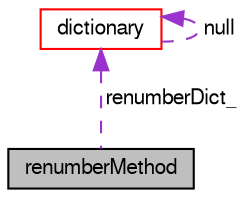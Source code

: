 digraph "renumberMethod"
{
  bgcolor="transparent";
  edge [fontname="FreeSans",fontsize="10",labelfontname="FreeSans",labelfontsize="10"];
  node [fontname="FreeSans",fontsize="10",shape=record];
  Node8 [label="renumberMethod",height=0.2,width=0.4,color="black", fillcolor="grey75", style="filled", fontcolor="black"];
  Node9 -> Node8 [dir="back",color="darkorchid3",fontsize="10",style="dashed",label=" renumberDict_" ,fontname="FreeSans"];
  Node9 [label="dictionary",height=0.2,width=0.4,color="red",URL="$a26014.html",tooltip="A list of keyword definitions, which are a keyword followed by any number of values (e..."];
  Node9 -> Node9 [dir="back",color="darkorchid3",fontsize="10",style="dashed",label=" null" ,fontname="FreeSans"];
}
